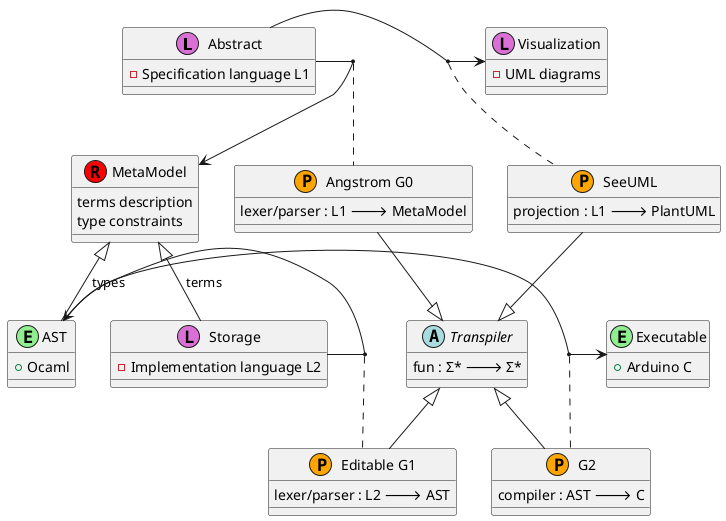 @startuml

' DSL are with squares
' Embedded are with circles
' Compilers / Transpilers are with : ?

class Abstract <<(L,orchid)>> {
    - Specification language L1
}

Abstract -> Visualization
(Abstract, Visualization) . SeeUML
SeeUML --|>Transpiler 

class SeeUML <<(P,orange)>> {
    projection : L1 🡒 PlantUML
}




class AST <<(E,lightgreen)>> {
    + Ocaml
}

AST --|> MetaModel : "types"


class Visualization <<(L,orchid)>> {
    - UML diagrams
}


class Executable <<(E,lightgreen)>> {
    + Arduino C
}

class Storage << (L,orchid) >> {
    - Implementation language L2
}

class "Angstrom G0" <<(P,orange)>> {
    lexer/parser : L1 🡒 MetaModel
}

"Angstrom G0" --|> Transpiler 

class MetaModel <<(R,red)>> {
    terms description
    type constraints
}

Abstract -> MetaModel
(Abstract, MetaModel) . "Angstrom G0"

class "Editable G1" <<(P,orange)>> {
    lexer/parser : L2 🡒 AST
}

class G2 <<(P,orange)>> {
    compiler : AST 🡒 C
}

abstract class Transpiler {
    fun : Σ* 🡒 Σ*
}

Transpiler <|-- G2 
Transpiler <|-- "Editable G1" 
Storage -> AST 
(Storage, AST) . "Editable G1"
AST -> Executable
(AST, Executable) . G2

MetaModel <|-- Storage : "terms"

@enduml
